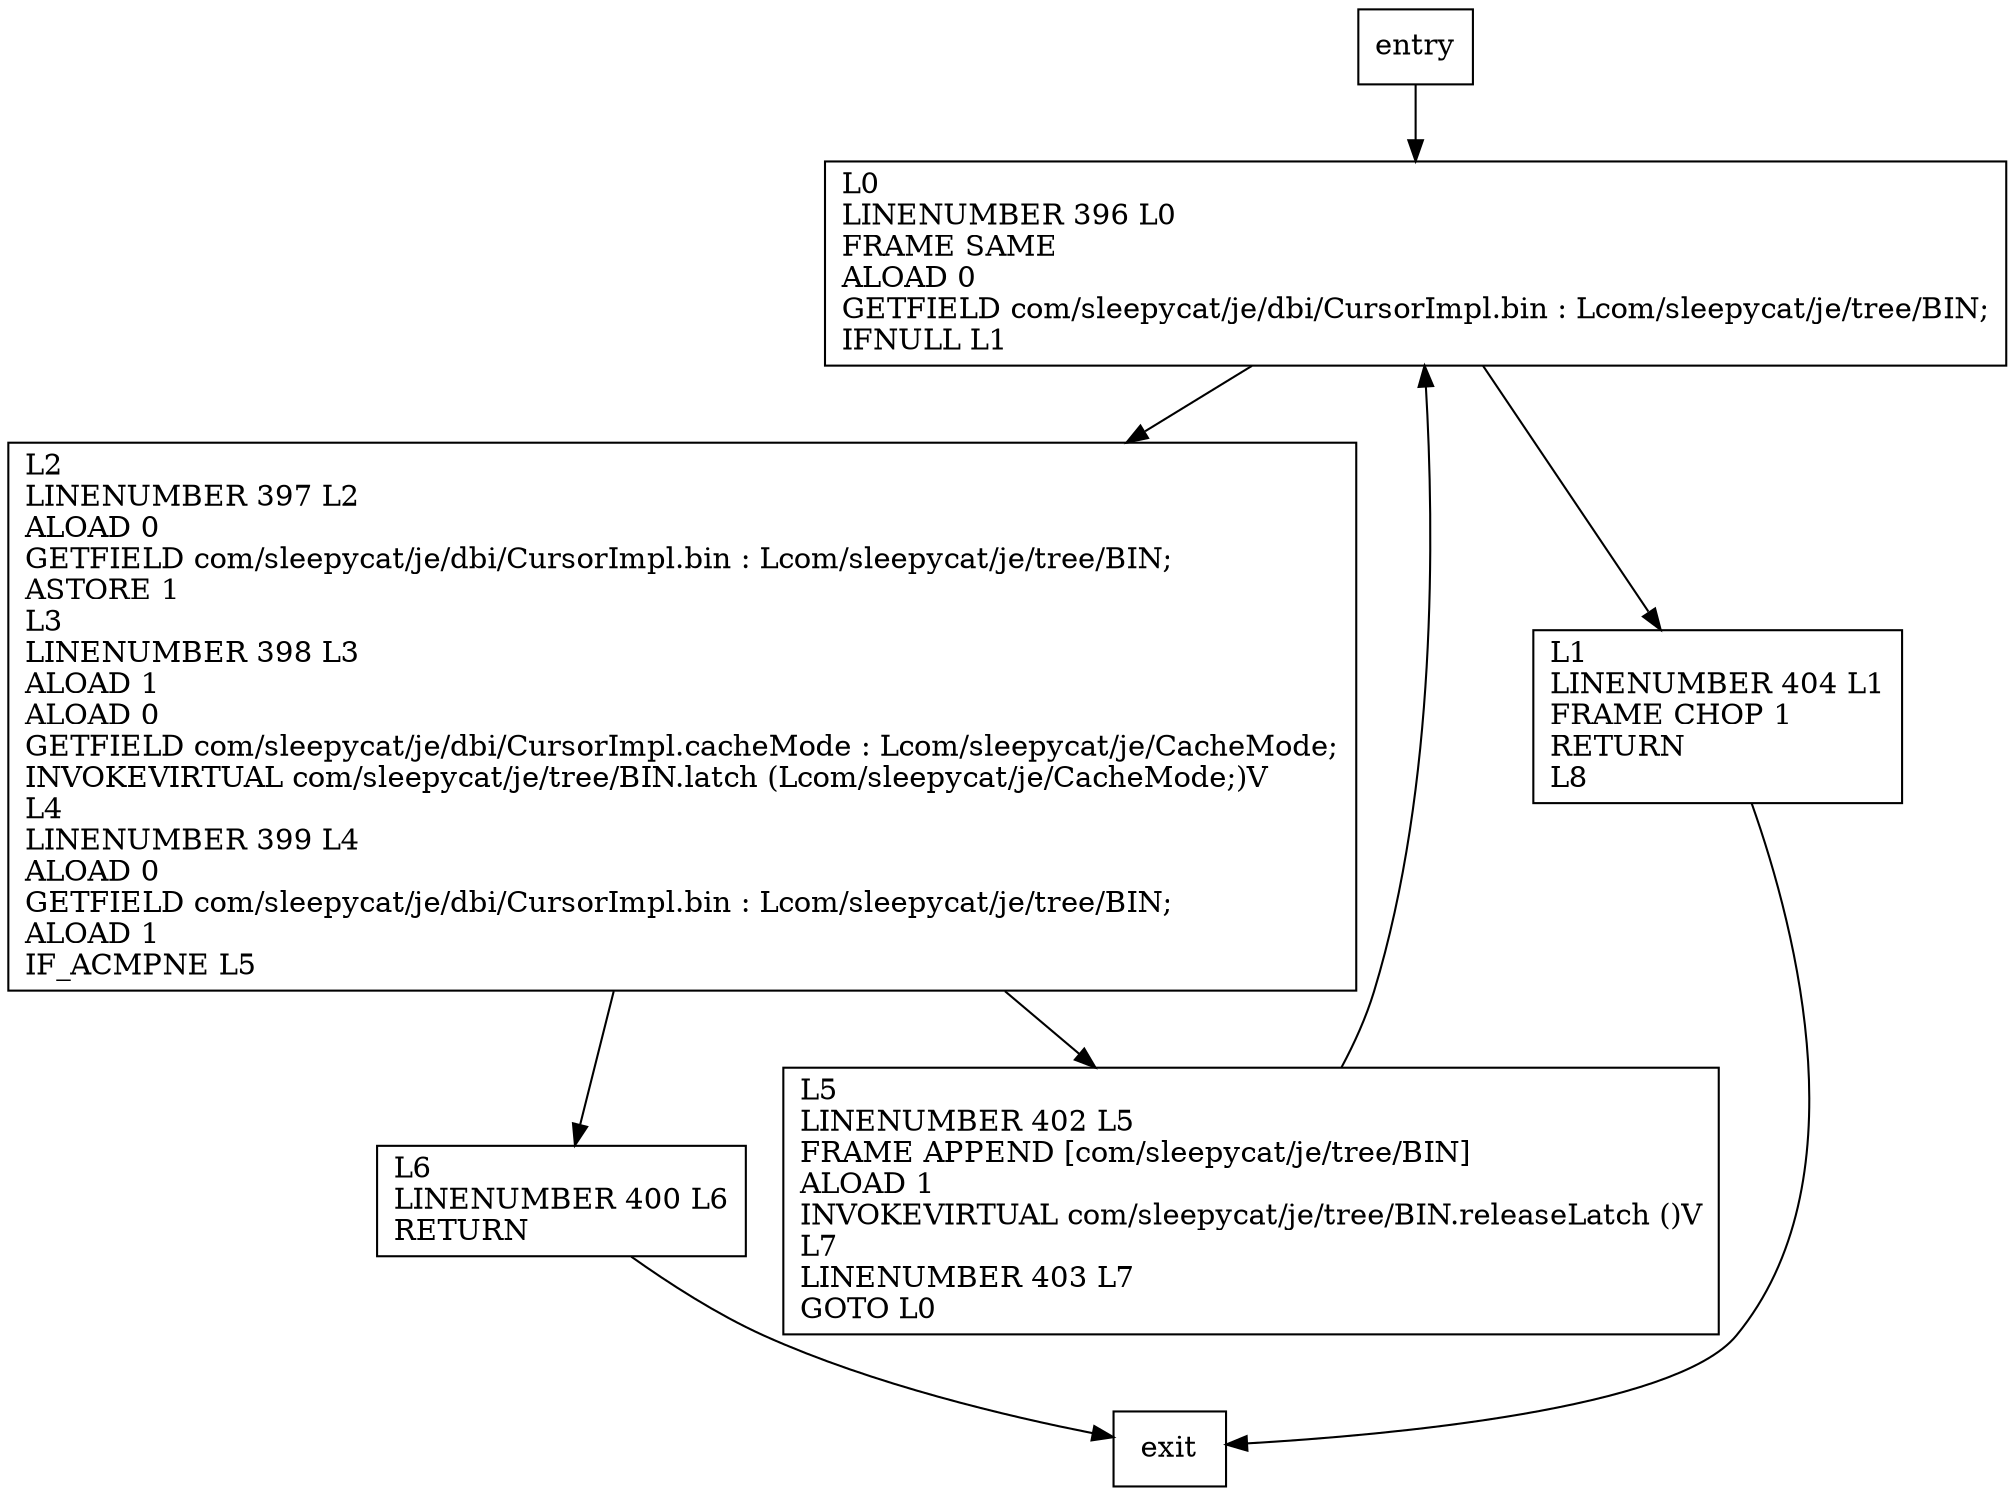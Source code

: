 digraph latchBIN {
node [shape=record];
924744811 [label="L0\lLINENUMBER 396 L0\lFRAME SAME\lALOAD 0\lGETFIELD com/sleepycat/je/dbi/CursorImpl.bin : Lcom/sleepycat/je/tree/BIN;\lIFNULL L1\l"];
227145424 [label="L2\lLINENUMBER 397 L2\lALOAD 0\lGETFIELD com/sleepycat/je/dbi/CursorImpl.bin : Lcom/sleepycat/je/tree/BIN;\lASTORE 1\lL3\lLINENUMBER 398 L3\lALOAD 1\lALOAD 0\lGETFIELD com/sleepycat/je/dbi/CursorImpl.cacheMode : Lcom/sleepycat/je/CacheMode;\lINVOKEVIRTUAL com/sleepycat/je/tree/BIN.latch (Lcom/sleepycat/je/CacheMode;)V\lL4\lLINENUMBER 399 L4\lALOAD 0\lGETFIELD com/sleepycat/je/dbi/CursorImpl.bin : Lcom/sleepycat/je/tree/BIN;\lALOAD 1\lIF_ACMPNE L5\l"];
1368318196 [label="L6\lLINENUMBER 400 L6\lRETURN\l"];
355935114 [label="L5\lLINENUMBER 402 L5\lFRAME APPEND [com/sleepycat/je/tree/BIN]\lALOAD 1\lINVOKEVIRTUAL com/sleepycat/je/tree/BIN.releaseLatch ()V\lL7\lLINENUMBER 403 L7\lGOTO L0\l"];
2044609350 [label="L1\lLINENUMBER 404 L1\lFRAME CHOP 1\lRETURN\lL8\l"];
entry;
exit;
entry -> 924744811
924744811 -> 227145424
924744811 -> 2044609350
227145424 -> 1368318196
227145424 -> 355935114
1368318196 -> exit
355935114 -> 924744811
2044609350 -> exit
}
